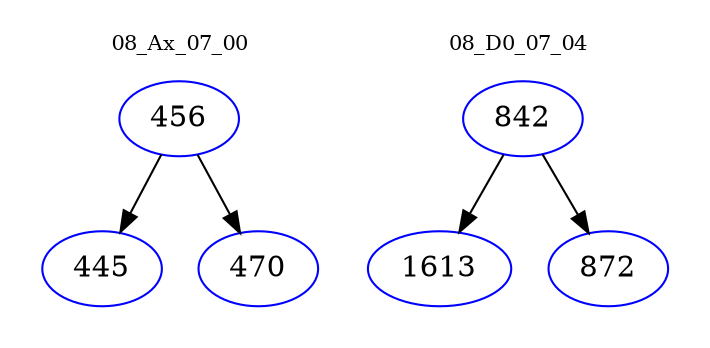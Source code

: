 digraph{
subgraph cluster_0 {
color = white
label = "08_Ax_07_00";
fontsize=10;
T0_456 [label="456", color="blue"]
T0_456 -> T0_445 [color="black"]
T0_445 [label="445", color="blue"]
T0_456 -> T0_470 [color="black"]
T0_470 [label="470", color="blue"]
}
subgraph cluster_1 {
color = white
label = "08_D0_07_04";
fontsize=10;
T1_842 [label="842", color="blue"]
T1_842 -> T1_1613 [color="black"]
T1_1613 [label="1613", color="blue"]
T1_842 -> T1_872 [color="black"]
T1_872 [label="872", color="blue"]
}
}
